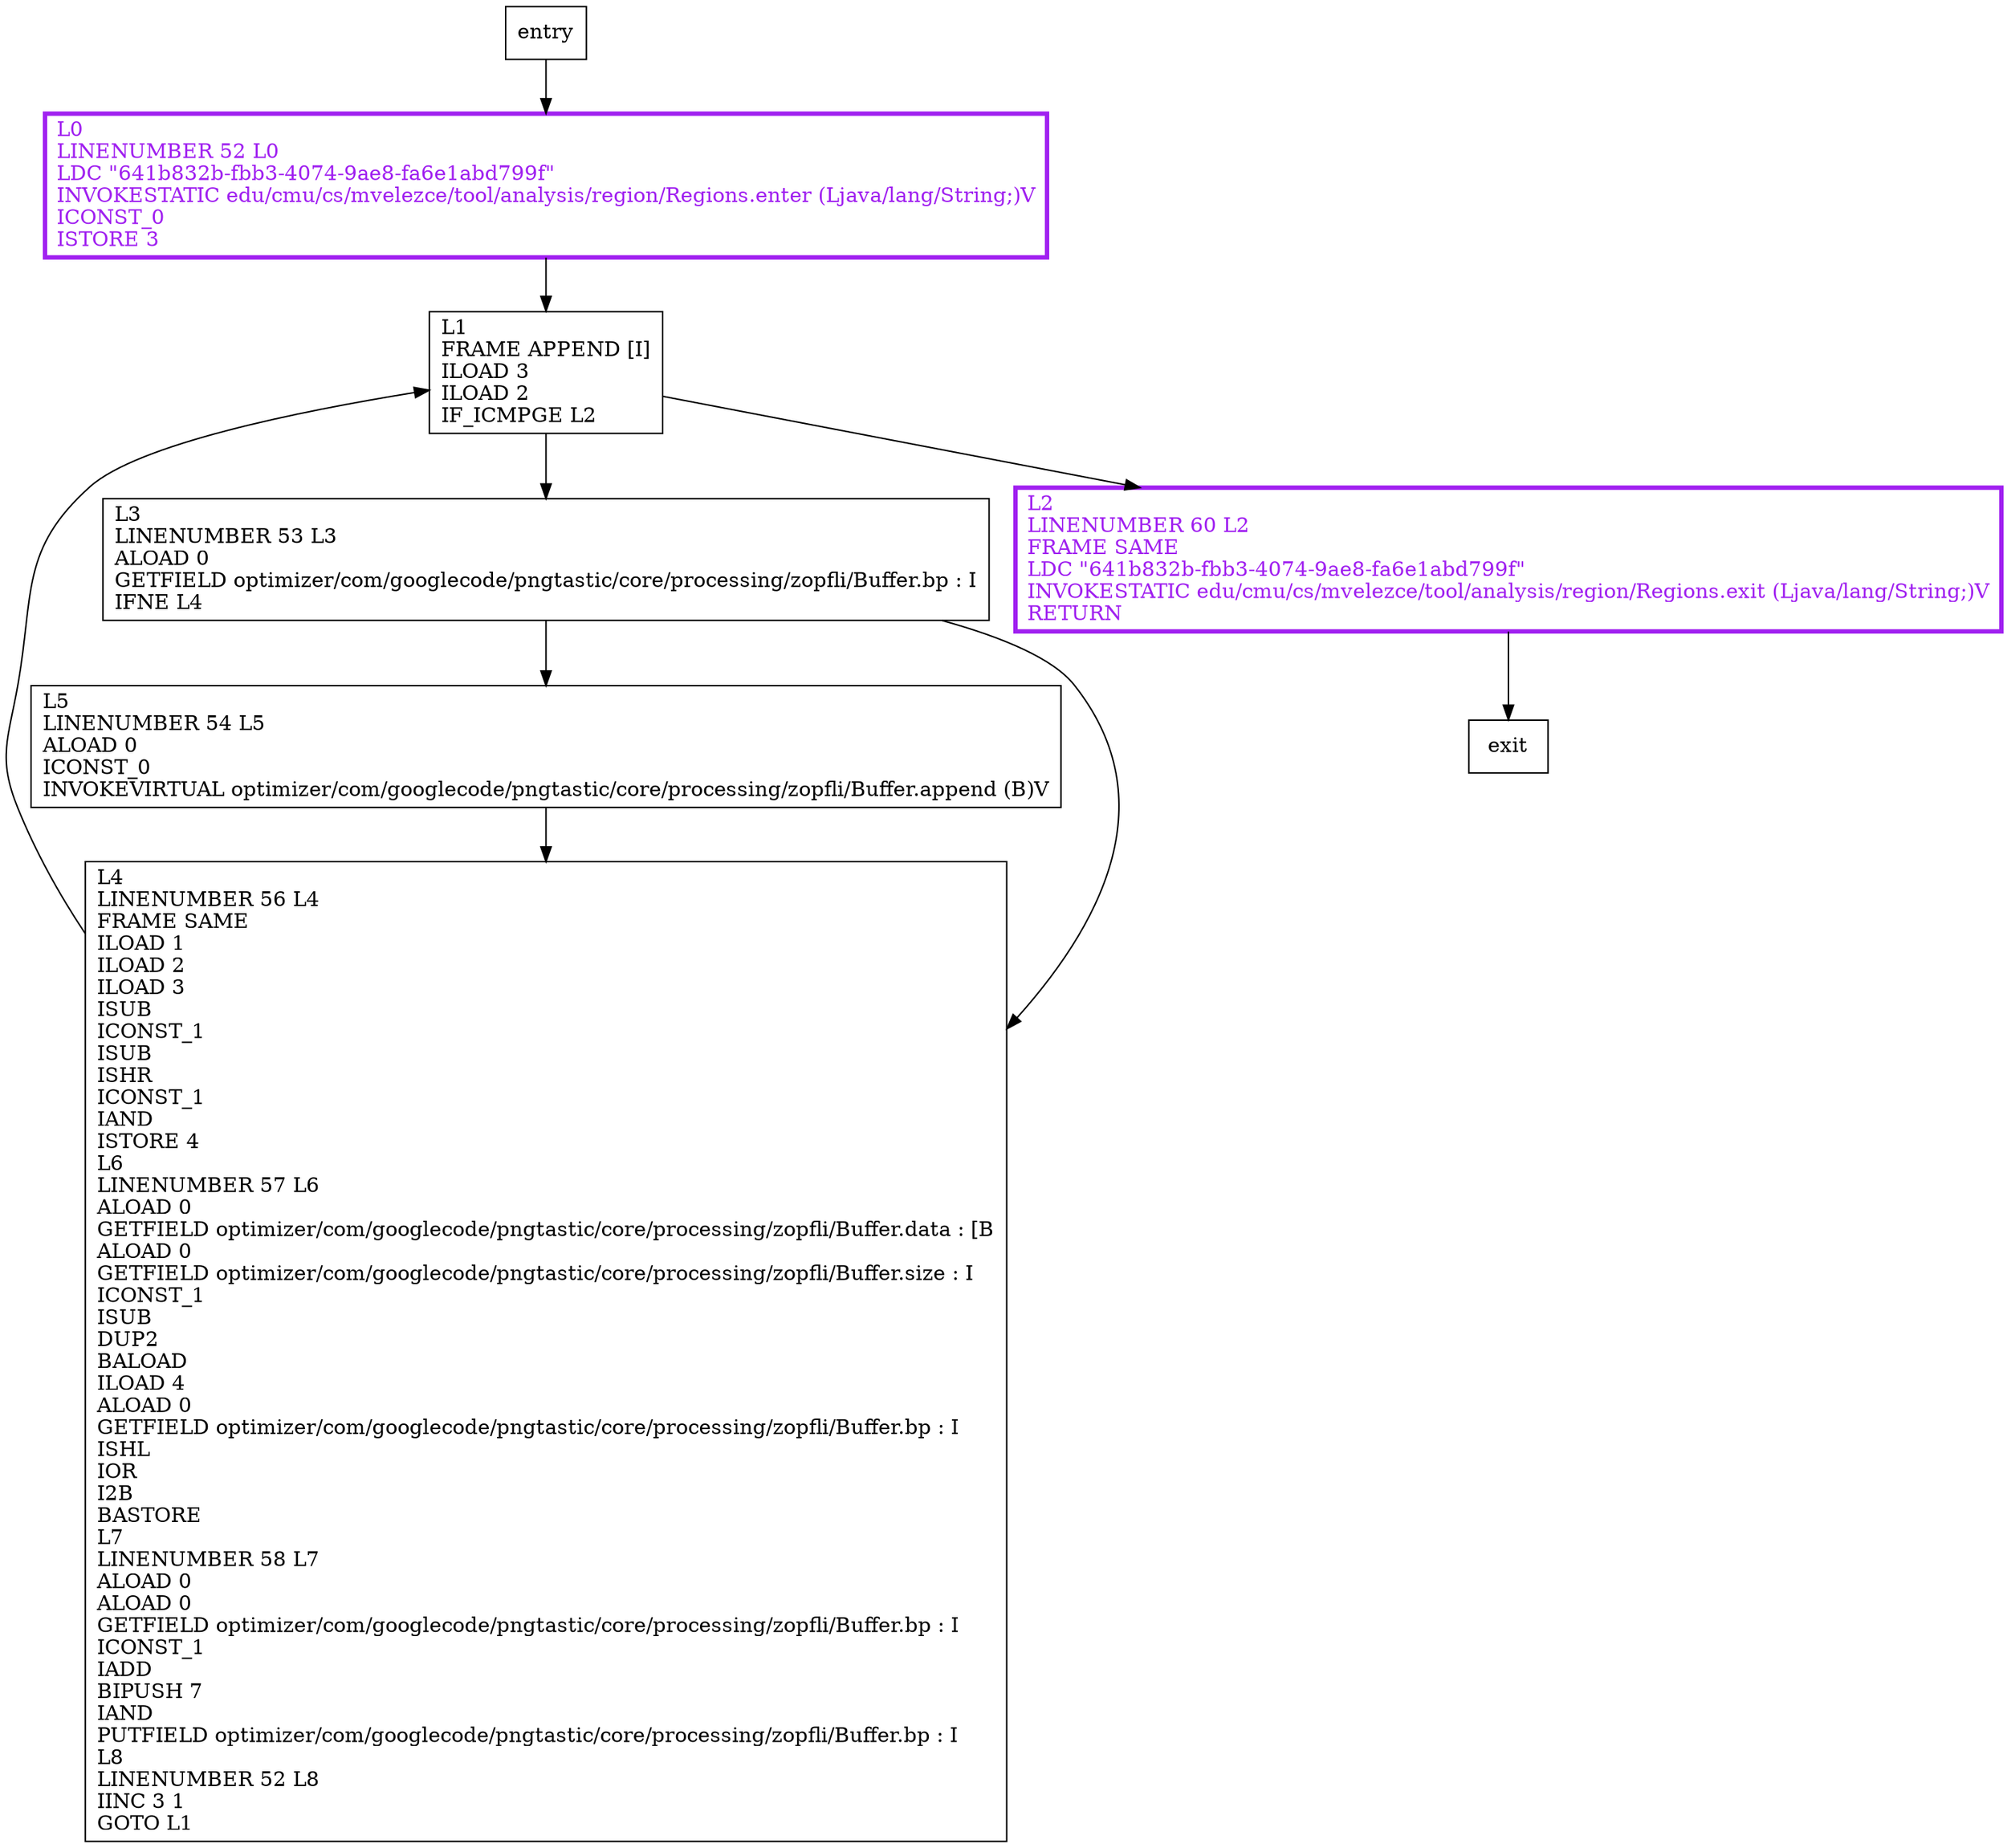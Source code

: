 digraph addHuffmanBits {
node [shape=record];
1124715227 [label="L0\lLINENUMBER 52 L0\lLDC \"641b832b-fbb3-4074-9ae8-fa6e1abd799f\"\lINVOKESTATIC edu/cmu/cs/mvelezce/tool/analysis/region/Regions.enter (Ljava/lang/String;)V\lICONST_0\lISTORE 3\l"];
1654212273 [label="L3\lLINENUMBER 53 L3\lALOAD 0\lGETFIELD optimizer/com/googlecode/pngtastic/core/processing/zopfli/Buffer.bp : I\lIFNE L4\l"];
1859716957 [label="L2\lLINENUMBER 60 L2\lFRAME SAME\lLDC \"641b832b-fbb3-4074-9ae8-fa6e1abd799f\"\lINVOKESTATIC edu/cmu/cs/mvelezce/tool/analysis/region/Regions.exit (Ljava/lang/String;)V\lRETURN\l"];
634195852 [label="L5\lLINENUMBER 54 L5\lALOAD 0\lICONST_0\lINVOKEVIRTUAL optimizer/com/googlecode/pngtastic/core/processing/zopfli/Buffer.append (B)V\l"];
681527126 [label="L4\lLINENUMBER 56 L4\lFRAME SAME\lILOAD 1\lILOAD 2\lILOAD 3\lISUB\lICONST_1\lISUB\lISHR\lICONST_1\lIAND\lISTORE 4\lL6\lLINENUMBER 57 L6\lALOAD 0\lGETFIELD optimizer/com/googlecode/pngtastic/core/processing/zopfli/Buffer.data : [B\lALOAD 0\lGETFIELD optimizer/com/googlecode/pngtastic/core/processing/zopfli/Buffer.size : I\lICONST_1\lISUB\lDUP2\lBALOAD\lILOAD 4\lALOAD 0\lGETFIELD optimizer/com/googlecode/pngtastic/core/processing/zopfli/Buffer.bp : I\lISHL\lIOR\lI2B\lBASTORE\lL7\lLINENUMBER 58 L7\lALOAD 0\lALOAD 0\lGETFIELD optimizer/com/googlecode/pngtastic/core/processing/zopfli/Buffer.bp : I\lICONST_1\lIADD\lBIPUSH 7\lIAND\lPUTFIELD optimizer/com/googlecode/pngtastic/core/processing/zopfli/Buffer.bp : I\lL8\lLINENUMBER 52 L8\lIINC 3 1\lGOTO L1\l"];
59246471 [label="L1\lFRAME APPEND [I]\lILOAD 3\lILOAD 2\lIF_ICMPGE L2\l"];
entry;
exit;
entry -> 1124715227;
1124715227 -> 59246471;
1654212273 -> 634195852;
1654212273 -> 681527126;
1859716957 -> exit;
634195852 -> 681527126;
681527126 -> 59246471;
59246471 -> 1654212273;
59246471 -> 1859716957;
1124715227[fontcolor="purple", penwidth=3, color="purple"];
1859716957[fontcolor="purple", penwidth=3, color="purple"];
}

